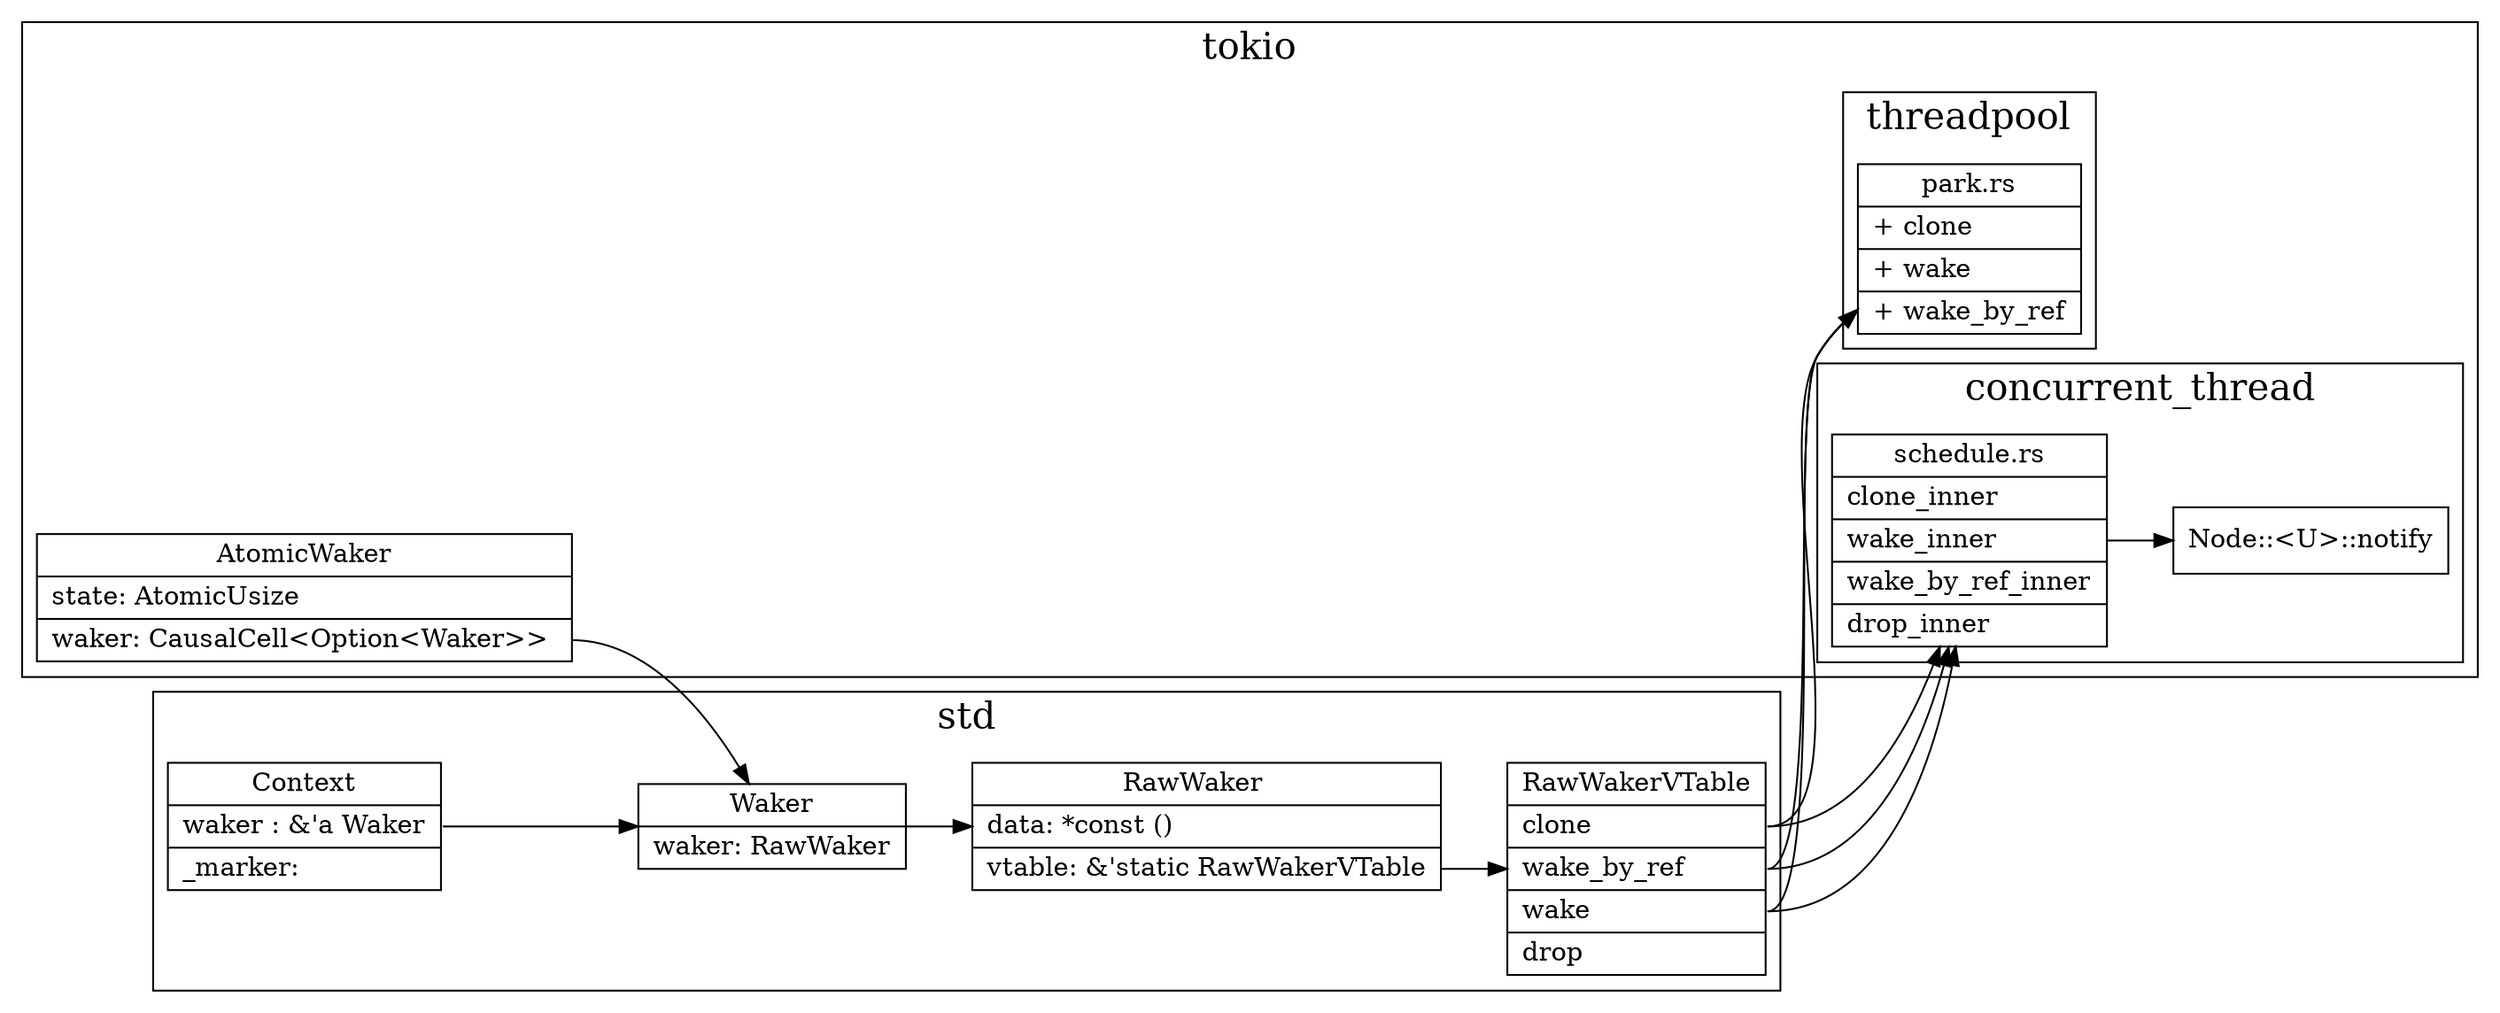 digraph task_waker {
  node[shape=box];
  newrank=true;
  rankdir=LR;

  subgraph cluster_std {
    graph[label="std";fontsize=20;]
    

    RawWaker[shape="record";
      label="{{
        RawWaker　|
          data: *const ()\l|
          <vtable> vtable: &'static RawWakerVTable\l
      }}";
    ];

    RawWaker:vtable -> RawWakerVTable;
    RawWakerVTable [shape="record";
      label="{{
        RawWakerVTable |
          <c> clone \l|
          <w1> wake_by_ref \l|
          <w2> wake \l|
          drop\l
      }}";
    ];

    Waker [shape="record";
      label="{{
        Waker |
          waker: RawWaker\l
      }}";
    ];

    Waker -> RawWaker;

    Context [shape="record";
      label="{{
        Context |
          <w> waker : &'a Waker\l|
          _marker:\l
      }}";
    ];
    Context:w -> Waker;

  }
  subgraph cluster_tokio{
    graph[label="tokio";fontsize=20;]
    AtomicWaker [shape="record";
      label="{{
        AtomicWaker |
          state: AtomicUsize \l|
          <waker> waker: CausalCell\<Option\<Waker\>\> \l
      }}";
    ];

    subgraph cluster_threadpool {
      graph[label="threadpool";fontsize=20;]
      
      park[shape="record";
        label="{{
          park.rs|
            <c> + clone \l|
            <w1> + wake\l|
            <w2> + wake_by_ref\l
        }}";
      ];
    }

    subgraph cluster_concurrent_thread {
      graph[label="concurrent_thread";fontsize=20;]
      schedule[shape="record";
        label="{{
          schedule.rs|
            <c> clone_inner\l|
            <w1> wake_inner\l|
            <w2> wake_by_ref_inner\l|
            <d> drop_inner\l
        }}";
      ];
      Node_notify[label="Node::\<U\>::notify"];
      {schedule:w1, schedule:w2} -> Node_notify;
    }

  }

  RawWakerVTable:w1 -> {park:w1, schedule:w1};
  RawWakerVTable:w2 -> {park:w2, schedule:w2};
  RawWakerVTable:c -> {park:c, schedule:c};
  AtomicWaker:waker -> Waker;
}
